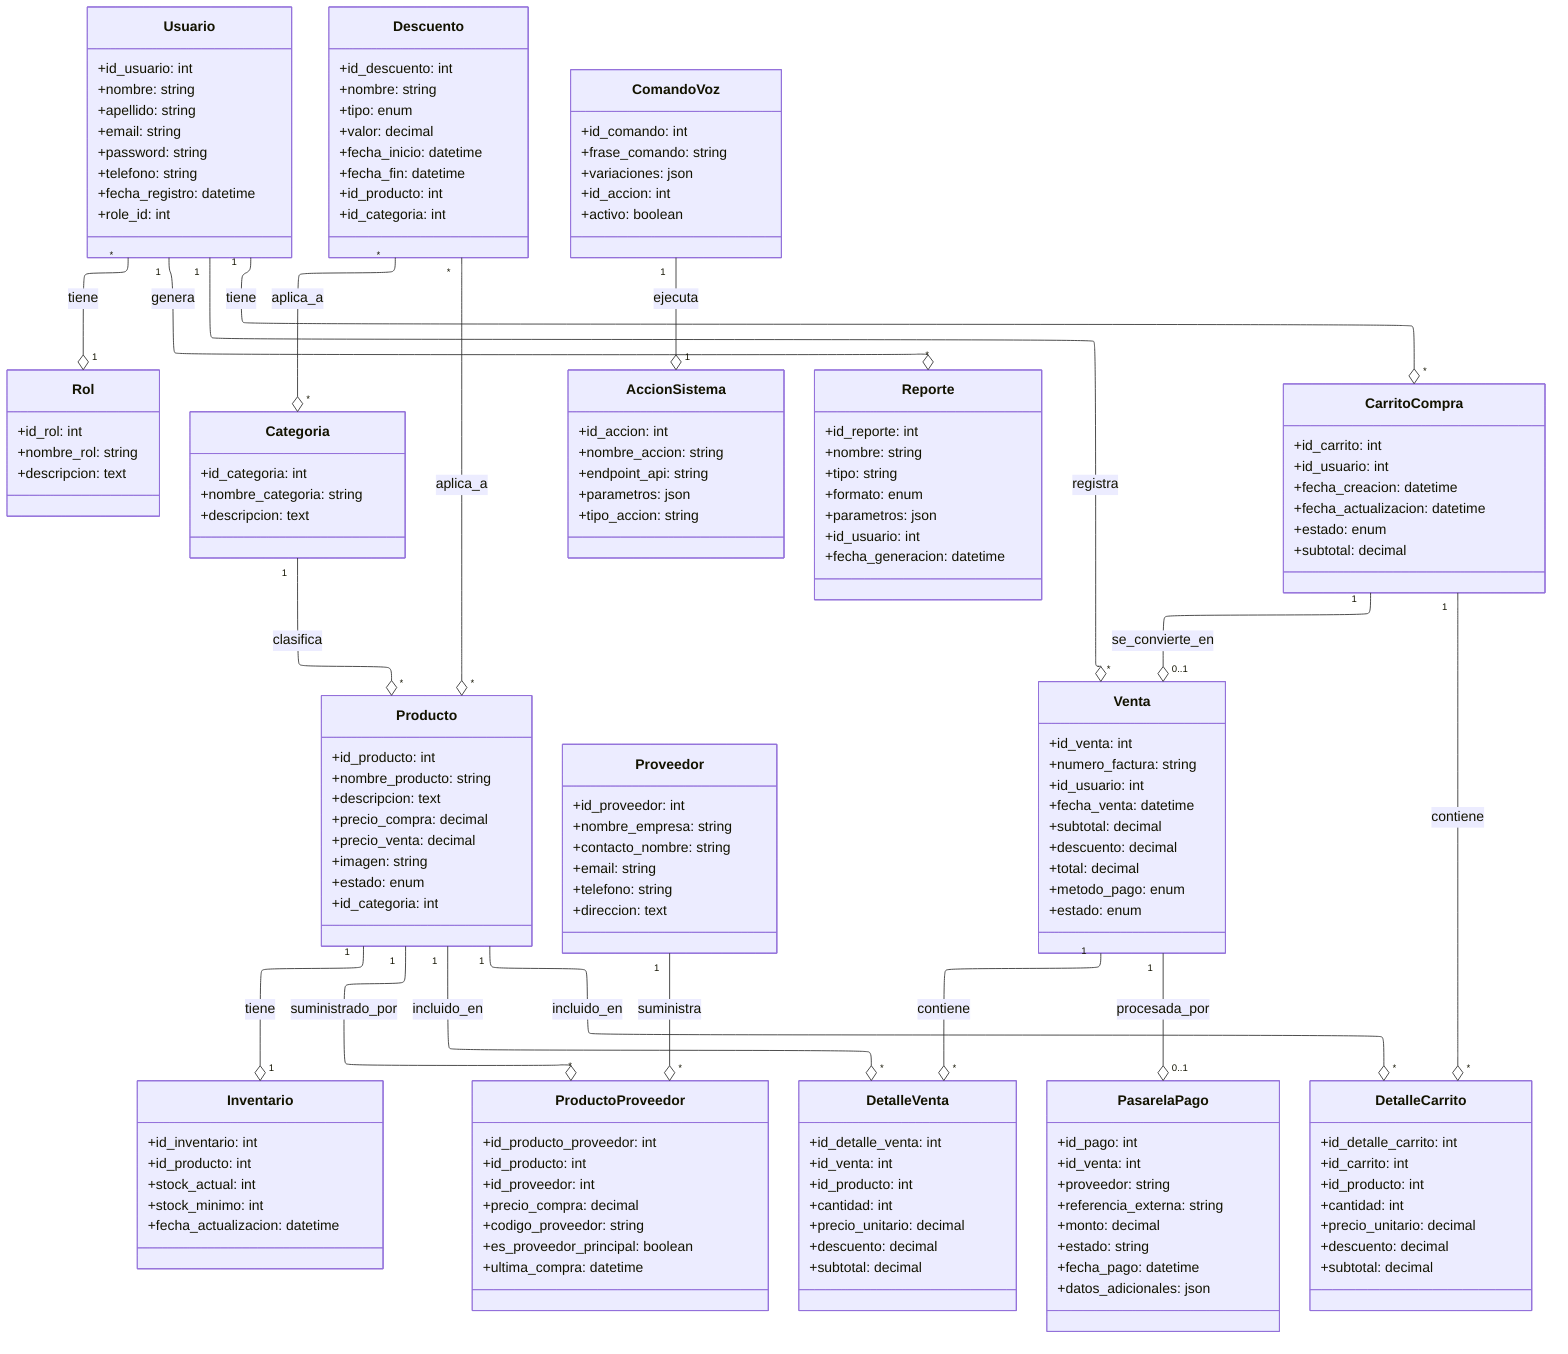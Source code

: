 ---
config:
  layout: elk
---
classDiagram
direction TB
    class Usuario {
	    +id_usuario: int
	    +nombre: string
	    +apellido: string
	    +email: string
	    +password: string
	    +telefono: string
	    +fecha_registro: datetime
        +role_id: int
    }
    class Rol {
	    +id_rol: int
	    +nombre_rol: string
	    +descripcion: text
    }
    class Producto {
	    +id_producto: int
	    +nombre_producto: string
	    +descripcion: text
	    +precio_compra: decimal
	    +precio_venta: decimal
	    +imagen: string
	    +estado: enum
	    +id_categoria: int
    }
    class Categoria {
	    +id_categoria: int
	    +nombre_categoria: string
	    +descripcion: text
    }
    class Inventario {
	    +id_inventario: int
	    +id_producto: int
	    +stock_actual: int
	    +stock_minimo: int
	    +fecha_actualizacion: datetime
    }
    class Proveedor {
	    +id_proveedor: int
	    +nombre_empresa: string
	    +contacto_nombre: string
	    +email: string
	    +telefono: string
	    +direccion: text
    }
    class ProductoProveedor {
	    +id_producto_proveedor: int
	    +id_producto: int
	    +id_proveedor: int
	    +precio_compra: decimal
	    +codigo_proveedor: string
	    +es_proveedor_principal: boolean
	    +ultima_compra: datetime
    }
    class Venta {
	    +id_venta: int
	    +numero_factura: string
	    +id_usuario: int
	    +fecha_venta: datetime
	    +subtotal: decimal
	    +descuento: decimal
	    +total: decimal
	    +metodo_pago: enum
	    +estado: enum
    }
    class DetalleVenta {
	    +id_detalle_venta: int
	    +id_venta: int
	    +id_producto: int
	    +cantidad: int
	    +precio_unitario: decimal
	    +descuento: decimal
	    +subtotal: decimal
    }
    class Descuento {
	    +id_descuento: int
	    +nombre: string
	    +tipo: enum
	    +valor: decimal
	    +fecha_inicio: datetime
	    +fecha_fin: datetime
	    +id_producto: int
	    +id_categoria: int
    }
    class PasarelaPago {
	    +id_pago: int
	    +id_venta: int
	    +proveedor: string
	    +referencia_externa: string
	    +monto: decimal
	    +estado: string
	    +fecha_pago: datetime
	    +datos_adicionales: json
    }
    class ComandoVoz {
	    +id_comando: int
	    +frase_comando: string
	    +variaciones: json
	    +id_accion: int
	    +activo: boolean
    }
    class AccionSistema {
	    +id_accion: int
	    +nombre_accion: string
	    +endpoint_api: string
	    +parametros: json
	    +tipo_accion: string
    }
    class Reporte {
	    +id_reporte: int
	    +nombre: string
	    +tipo: string
	    +formato: enum
	    +parametros: json
	    +id_usuario: int
	    +fecha_generacion: datetime
    }
    class CarritoCompra {
	    +id_carrito: int
	    +id_usuario: int
	    +fecha_creacion: datetime
	    +fecha_actualizacion: datetime
	    +estado: enum
	    +subtotal: decimal
    }
    class DetalleCarrito {
	    +id_detalle_carrito: int
	    +id_carrito: int
	    +id_producto: int
	    +cantidad: int
	    +precio_unitario: decimal
	    +descuento: decimal
	    +subtotal: decimal
    }

    Usuario "*" --o "1" Rol : tiene
    Usuario "1" --o "*" Venta : registra
    Usuario "1" --o "*" CarritoCompra : tiene
    Venta "1" --o "*" DetalleVenta : contiene
    Producto "1" --o "*" DetalleVenta : incluido_en
    Producto "1" --o "*" DetalleCarrito : incluido_en
    CarritoCompra "1" --o "*" DetalleCarrito : contiene
    CarritoCompra "1" --o "0..1" Venta : se_convierte_en
    Categoria "1" --o "*" Producto : clasifica
    Producto "1" --o "1" Inventario : tiene
    Producto "1" --o "*" ProductoProveedor : suministrado_por
    Proveedor "1" --o "*" ProductoProveedor : suministra
    Descuento "*" --o "*" Producto : aplica_a
    Descuento "*" --o "*" Categoria : aplica_a
    ComandoVoz "1" --o "1" AccionSistema : ejecuta
    Usuario "1" --o "*" Reporte : genera
    Venta "1" --o "0..1" PasarelaPago : procesada_por